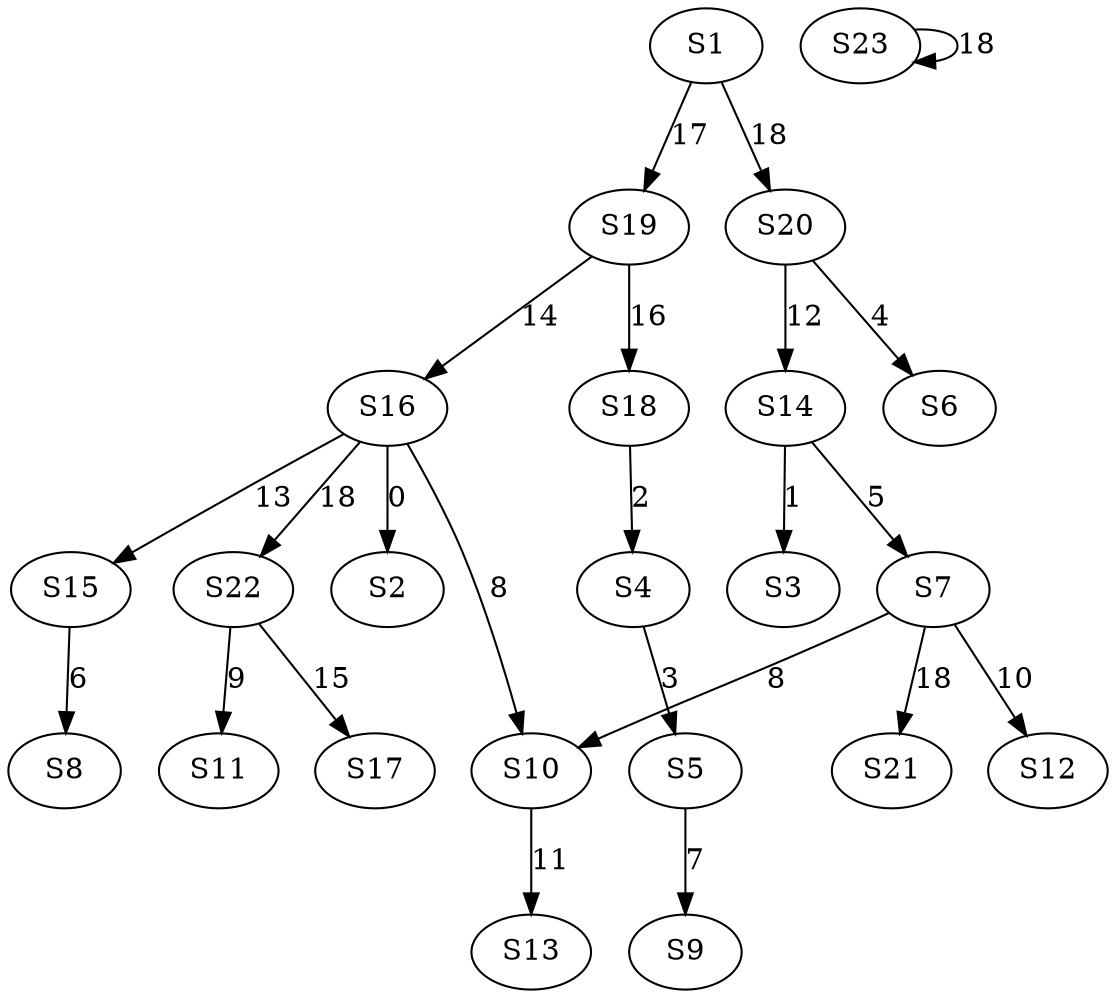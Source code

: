 strict digraph {
	S16 -> S2 [ label = 0 ];
	S14 -> S3 [ label = 1 ];
	S18 -> S4 [ label = 2 ];
	S4 -> S5 [ label = 3 ];
	S20 -> S6 [ label = 4 ];
	S14 -> S7 [ label = 5 ];
	S15 -> S8 [ label = 6 ];
	S5 -> S9 [ label = 7 ];
	S7 -> S10 [ label = 8 ];
	S22 -> S11 [ label = 9 ];
	S7 -> S12 [ label = 10 ];
	S10 -> S13 [ label = 11 ];
	S20 -> S14 [ label = 12 ];
	S16 -> S15 [ label = 13 ];
	S19 -> S16 [ label = 14 ];
	S22 -> S17 [ label = 15 ];
	S19 -> S18 [ label = 16 ];
	S1 -> S19 [ label = 17 ];
	S1 -> S20 [ label = 18 ];
	S7 -> S21 [ label = 18 ];
	S16 -> S22 [ label = 18 ];
	S23 -> S23 [ label = 18 ];
	S16 -> S10 [ label = 8 ];
}